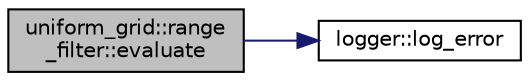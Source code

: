 digraph "uniform_grid::range_filter::evaluate"
{
 // LATEX_PDF_SIZE
  bgcolor="transparent";
  edge [fontname="Helvetica",fontsize="10",labelfontname="Helvetica",labelfontsize="10"];
  node [fontname="Helvetica",fontsize="10",shape=record];
  rankdir="LR";
  Node1 [label="uniform_grid::range\l_filter::evaluate",height=0.2,width=0.4,color="black", fillcolor="grey75", style="filled", fontcolor="black",tooltip="Evaluates a range query on the Uniform Grid Index."];
  Node1 -> Node2 [color="midnightblue",fontsize="10",style="solid",fontname="Helvetica"];
  Node2 [label="logger::log_error",height=0.2,width=0.4,color="black",URL="$namespacelogger.html#a53f34feeb22a94db295af05b8b2aab5c",tooltip="Error logging function with template arguments. Separates input parameters with spaces...."];
}
